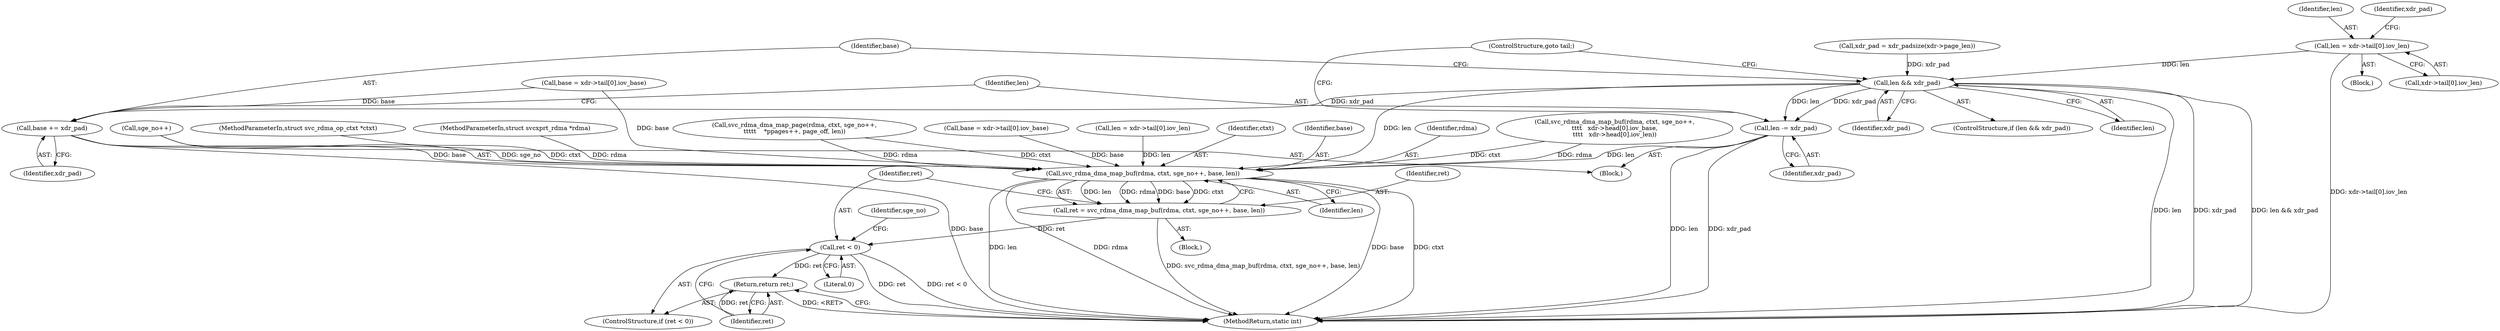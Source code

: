 digraph "0_linux_c70422f760c120480fee4de6c38804c72aa26bc1_35@array" {
"1000158" [label="(Call,len = xdr->tail[0].iov_len)"];
"1000174" [label="(Call,len && xdr_pad)"];
"1000178" [label="(Call,base += xdr_pad)"];
"1000267" [label="(Call,svc_rdma_dma_map_buf(rdma, ctxt, sge_no++, base, len))"];
"1000265" [label="(Call,ret = svc_rdma_dma_map_buf(rdma, ctxt, sge_no++, base, len))"];
"1000275" [label="(Call,ret < 0)"];
"1000278" [label="(Return,return ret;)"];
"1000181" [label="(Call,len -= xdr_pad)"];
"1000278" [label="(Return,return ret;)"];
"1000182" [label="(Identifier,len)"];
"1000279" [label="(Identifier,ret)"];
"1000175" [label="(Identifier,len)"];
"1000243" [label="(Call,base = xdr->tail[0].iov_base)"];
"1000221" [label="(Call,svc_rdma_dma_map_page(rdma, ctxt, sge_no++,\n\t\t\t\t\t    *ppages++, page_off, len))"];
"1000267" [label="(Call,svc_rdma_dma_map_buf(rdma, ctxt, sge_no++, base, len))"];
"1000273" [label="(Identifier,len)"];
"1000177" [label="(Block,)"];
"1000252" [label="(Call,len = xdr->tail[0].iov_len)"];
"1000167" [label="(Call,xdr_pad = xdr_padsize(xdr->page_len))"];
"1000270" [label="(Call,sge_no++)"];
"1000180" [label="(Identifier,xdr_pad)"];
"1000284" [label="(MethodReturn,static int)"];
"1000104" [label="(MethodParameterIn,struct svc_rdma_op_ctxt *ctxt)"];
"1000277" [label="(Literal,0)"];
"1000184" [label="(ControlStructure,goto tail;)"];
"1000148" [label="(Block,)"];
"1000160" [label="(Call,xdr->tail[0].iov_len)"];
"1000264" [label="(Block,)"];
"1000183" [label="(Identifier,xdr_pad)"];
"1000178" [label="(Call,base += xdr_pad)"];
"1000266" [label="(Identifier,ret)"];
"1000159" [label="(Identifier,len)"];
"1000265" [label="(Call,ret = svc_rdma_dma_map_buf(rdma, ctxt, sge_no++, base, len))"];
"1000168" [label="(Identifier,xdr_pad)"];
"1000103" [label="(MethodParameterIn,struct svcxprt_rdma *rdma)"];
"1000275" [label="(Call,ret < 0)"];
"1000149" [label="(Call,base = xdr->tail[0].iov_base)"];
"1000269" [label="(Identifier,ctxt)"];
"1000282" [label="(Identifier,sge_no)"];
"1000272" [label="(Identifier,base)"];
"1000268" [label="(Identifier,rdma)"];
"1000179" [label="(Identifier,base)"];
"1000176" [label="(Identifier,xdr_pad)"];
"1000274" [label="(ControlStructure,if (ret < 0))"];
"1000174" [label="(Call,len && xdr_pad)"];
"1000276" [label="(Identifier,ret)"];
"1000173" [label="(ControlStructure,if (len && xdr_pad))"];
"1000158" [label="(Call,len = xdr->tail[0].iov_len)"];
"1000121" [label="(Call,svc_rdma_dma_map_buf(rdma, ctxt, sge_no++,\n\t\t\t\t   xdr->head[0].iov_base,\n\t\t\t\t   xdr->head[0].iov_len))"];
"1000181" [label="(Call,len -= xdr_pad)"];
"1000158" -> "1000148"  [label="AST: "];
"1000158" -> "1000160"  [label="CFG: "];
"1000159" -> "1000158"  [label="AST: "];
"1000160" -> "1000158"  [label="AST: "];
"1000168" -> "1000158"  [label="CFG: "];
"1000158" -> "1000284"  [label="DDG: xdr->tail[0].iov_len"];
"1000158" -> "1000174"  [label="DDG: len"];
"1000174" -> "1000173"  [label="AST: "];
"1000174" -> "1000175"  [label="CFG: "];
"1000174" -> "1000176"  [label="CFG: "];
"1000175" -> "1000174"  [label="AST: "];
"1000176" -> "1000174"  [label="AST: "];
"1000179" -> "1000174"  [label="CFG: "];
"1000184" -> "1000174"  [label="CFG: "];
"1000174" -> "1000284"  [label="DDG: xdr_pad"];
"1000174" -> "1000284"  [label="DDG: len && xdr_pad"];
"1000174" -> "1000284"  [label="DDG: len"];
"1000167" -> "1000174"  [label="DDG: xdr_pad"];
"1000174" -> "1000178"  [label="DDG: xdr_pad"];
"1000174" -> "1000181"  [label="DDG: xdr_pad"];
"1000174" -> "1000181"  [label="DDG: len"];
"1000174" -> "1000267"  [label="DDG: len"];
"1000178" -> "1000177"  [label="AST: "];
"1000178" -> "1000180"  [label="CFG: "];
"1000179" -> "1000178"  [label="AST: "];
"1000180" -> "1000178"  [label="AST: "];
"1000182" -> "1000178"  [label="CFG: "];
"1000178" -> "1000284"  [label="DDG: base"];
"1000149" -> "1000178"  [label="DDG: base"];
"1000178" -> "1000267"  [label="DDG: base"];
"1000267" -> "1000265"  [label="AST: "];
"1000267" -> "1000273"  [label="CFG: "];
"1000268" -> "1000267"  [label="AST: "];
"1000269" -> "1000267"  [label="AST: "];
"1000270" -> "1000267"  [label="AST: "];
"1000272" -> "1000267"  [label="AST: "];
"1000273" -> "1000267"  [label="AST: "];
"1000265" -> "1000267"  [label="CFG: "];
"1000267" -> "1000284"  [label="DDG: base"];
"1000267" -> "1000284"  [label="DDG: ctxt"];
"1000267" -> "1000284"  [label="DDG: rdma"];
"1000267" -> "1000284"  [label="DDG: len"];
"1000267" -> "1000265"  [label="DDG: len"];
"1000267" -> "1000265"  [label="DDG: rdma"];
"1000267" -> "1000265"  [label="DDG: base"];
"1000267" -> "1000265"  [label="DDG: ctxt"];
"1000221" -> "1000267"  [label="DDG: rdma"];
"1000221" -> "1000267"  [label="DDG: ctxt"];
"1000121" -> "1000267"  [label="DDG: rdma"];
"1000121" -> "1000267"  [label="DDG: ctxt"];
"1000103" -> "1000267"  [label="DDG: rdma"];
"1000104" -> "1000267"  [label="DDG: ctxt"];
"1000270" -> "1000267"  [label="DDG: sge_no"];
"1000243" -> "1000267"  [label="DDG: base"];
"1000149" -> "1000267"  [label="DDG: base"];
"1000181" -> "1000267"  [label="DDG: len"];
"1000252" -> "1000267"  [label="DDG: len"];
"1000265" -> "1000264"  [label="AST: "];
"1000266" -> "1000265"  [label="AST: "];
"1000276" -> "1000265"  [label="CFG: "];
"1000265" -> "1000284"  [label="DDG: svc_rdma_dma_map_buf(rdma, ctxt, sge_no++, base, len)"];
"1000265" -> "1000275"  [label="DDG: ret"];
"1000275" -> "1000274"  [label="AST: "];
"1000275" -> "1000277"  [label="CFG: "];
"1000276" -> "1000275"  [label="AST: "];
"1000277" -> "1000275"  [label="AST: "];
"1000279" -> "1000275"  [label="CFG: "];
"1000282" -> "1000275"  [label="CFG: "];
"1000275" -> "1000284"  [label="DDG: ret < 0"];
"1000275" -> "1000284"  [label="DDG: ret"];
"1000275" -> "1000278"  [label="DDG: ret"];
"1000278" -> "1000274"  [label="AST: "];
"1000278" -> "1000279"  [label="CFG: "];
"1000279" -> "1000278"  [label="AST: "];
"1000284" -> "1000278"  [label="CFG: "];
"1000278" -> "1000284"  [label="DDG: <RET>"];
"1000279" -> "1000278"  [label="DDG: ret"];
"1000181" -> "1000177"  [label="AST: "];
"1000181" -> "1000183"  [label="CFG: "];
"1000182" -> "1000181"  [label="AST: "];
"1000183" -> "1000181"  [label="AST: "];
"1000184" -> "1000181"  [label="CFG: "];
"1000181" -> "1000284"  [label="DDG: len"];
"1000181" -> "1000284"  [label="DDG: xdr_pad"];
}
